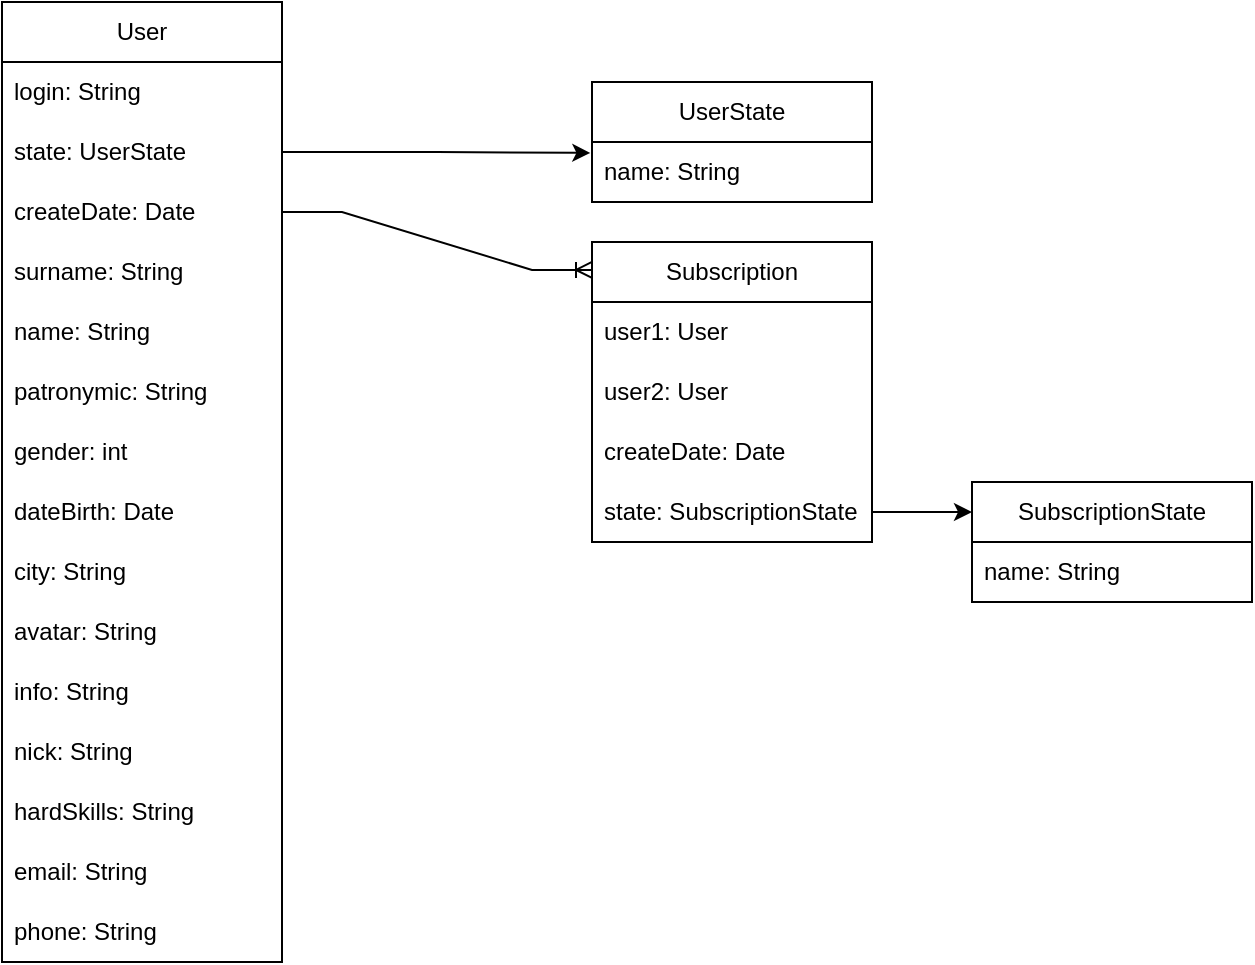 <mxfile version="22.1.11" type="github">
  <diagram name="Страница — 1" id="IgHQfLWayQtzPXfMzbqC">
    <mxGraphModel dx="1132" dy="504" grid="1" gridSize="10" guides="1" tooltips="1" connect="1" arrows="1" fold="1" page="1" pageScale="1" pageWidth="827" pageHeight="1169" math="0" shadow="0">
      <root>
        <mxCell id="0" />
        <mxCell id="1" parent="0" />
        <mxCell id="2Q12tab8kQpVXUO3w4a8-1" value="User" style="swimlane;fontStyle=0;childLayout=stackLayout;horizontal=1;startSize=30;horizontalStack=0;resizeParent=1;resizeParentMax=0;resizeLast=0;collapsible=1;marginBottom=0;whiteSpace=wrap;html=1;" parent="1" vertex="1">
          <mxGeometry x="60" y="260" width="140" height="480" as="geometry" />
        </mxCell>
        <mxCell id="2Q12tab8kQpVXUO3w4a8-2" value="login: String" style="text;strokeColor=none;fillColor=none;align=left;verticalAlign=middle;spacingLeft=4;spacingRight=4;overflow=hidden;points=[[0,0.5],[1,0.5]];portConstraint=eastwest;rotatable=0;whiteSpace=wrap;html=1;" parent="2Q12tab8kQpVXUO3w4a8-1" vertex="1">
          <mxGeometry y="30" width="140" height="30" as="geometry" />
        </mxCell>
        <mxCell id="2Q12tab8kQpVXUO3w4a8-3" value="state: UserState" style="text;strokeColor=none;fillColor=none;align=left;verticalAlign=middle;spacingLeft=4;spacingRight=4;overflow=hidden;points=[[0,0.5],[1,0.5]];portConstraint=eastwest;rotatable=0;whiteSpace=wrap;html=1;" parent="2Q12tab8kQpVXUO3w4a8-1" vertex="1">
          <mxGeometry y="60" width="140" height="30" as="geometry" />
        </mxCell>
        <mxCell id="2Q12tab8kQpVXUO3w4a8-4" value="createDate: Date" style="text;strokeColor=none;fillColor=none;align=left;verticalAlign=middle;spacingLeft=4;spacingRight=4;overflow=hidden;points=[[0,0.5],[1,0.5]];portConstraint=eastwest;rotatable=0;whiteSpace=wrap;html=1;" parent="2Q12tab8kQpVXUO3w4a8-1" vertex="1">
          <mxGeometry y="90" width="140" height="30" as="geometry" />
        </mxCell>
        <mxCell id="Vf--RQ6tZ1jLl2qF-S3j-1" value="surname: String" style="text;strokeColor=none;fillColor=none;align=left;verticalAlign=middle;spacingLeft=4;spacingRight=4;overflow=hidden;points=[[0,0.5],[1,0.5]];portConstraint=eastwest;rotatable=0;whiteSpace=wrap;html=1;" vertex="1" parent="2Q12tab8kQpVXUO3w4a8-1">
          <mxGeometry y="120" width="140" height="30" as="geometry" />
        </mxCell>
        <mxCell id="Vf--RQ6tZ1jLl2qF-S3j-2" value="name: String" style="text;strokeColor=none;fillColor=none;align=left;verticalAlign=middle;spacingLeft=4;spacingRight=4;overflow=hidden;points=[[0,0.5],[1,0.5]];portConstraint=eastwest;rotatable=0;whiteSpace=wrap;html=1;" vertex="1" parent="2Q12tab8kQpVXUO3w4a8-1">
          <mxGeometry y="150" width="140" height="30" as="geometry" />
        </mxCell>
        <mxCell id="Vf--RQ6tZ1jLl2qF-S3j-34" value="patronymic: String" style="text;strokeColor=none;fillColor=none;align=left;verticalAlign=middle;spacingLeft=4;spacingRight=4;overflow=hidden;points=[[0,0.5],[1,0.5]];portConstraint=eastwest;rotatable=0;whiteSpace=wrap;html=1;" vertex="1" parent="2Q12tab8kQpVXUO3w4a8-1">
          <mxGeometry y="180" width="140" height="30" as="geometry" />
        </mxCell>
        <mxCell id="Vf--RQ6tZ1jLl2qF-S3j-35" value="gender: int" style="text;strokeColor=none;fillColor=none;align=left;verticalAlign=middle;spacingLeft=4;spacingRight=4;overflow=hidden;points=[[0,0.5],[1,0.5]];portConstraint=eastwest;rotatable=0;whiteSpace=wrap;html=1;" vertex="1" parent="2Q12tab8kQpVXUO3w4a8-1">
          <mxGeometry y="210" width="140" height="30" as="geometry" />
        </mxCell>
        <mxCell id="Vf--RQ6tZ1jLl2qF-S3j-36" value="dateBirth: Date" style="text;strokeColor=none;fillColor=none;align=left;verticalAlign=middle;spacingLeft=4;spacingRight=4;overflow=hidden;points=[[0,0.5],[1,0.5]];portConstraint=eastwest;rotatable=0;whiteSpace=wrap;html=1;" vertex="1" parent="2Q12tab8kQpVXUO3w4a8-1">
          <mxGeometry y="240" width="140" height="30" as="geometry" />
        </mxCell>
        <mxCell id="Vf--RQ6tZ1jLl2qF-S3j-37" value="city: String" style="text;strokeColor=none;fillColor=none;align=left;verticalAlign=middle;spacingLeft=4;spacingRight=4;overflow=hidden;points=[[0,0.5],[1,0.5]];portConstraint=eastwest;rotatable=0;whiteSpace=wrap;html=1;" vertex="1" parent="2Q12tab8kQpVXUO3w4a8-1">
          <mxGeometry y="270" width="140" height="30" as="geometry" />
        </mxCell>
        <mxCell id="Vf--RQ6tZ1jLl2qF-S3j-38" value="avatar: String" style="text;strokeColor=none;fillColor=none;align=left;verticalAlign=middle;spacingLeft=4;spacingRight=4;overflow=hidden;points=[[0,0.5],[1,0.5]];portConstraint=eastwest;rotatable=0;whiteSpace=wrap;html=1;" vertex="1" parent="2Q12tab8kQpVXUO3w4a8-1">
          <mxGeometry y="300" width="140" height="30" as="geometry" />
        </mxCell>
        <mxCell id="Vf--RQ6tZ1jLl2qF-S3j-39" value="info: String" style="text;strokeColor=none;fillColor=none;align=left;verticalAlign=middle;spacingLeft=4;spacingRight=4;overflow=hidden;points=[[0,0.5],[1,0.5]];portConstraint=eastwest;rotatable=0;whiteSpace=wrap;html=1;" vertex="1" parent="2Q12tab8kQpVXUO3w4a8-1">
          <mxGeometry y="330" width="140" height="30" as="geometry" />
        </mxCell>
        <mxCell id="Vf--RQ6tZ1jLl2qF-S3j-40" value="nick: String" style="text;strokeColor=none;fillColor=none;align=left;verticalAlign=middle;spacingLeft=4;spacingRight=4;overflow=hidden;points=[[0,0.5],[1,0.5]];portConstraint=eastwest;rotatable=0;whiteSpace=wrap;html=1;" vertex="1" parent="2Q12tab8kQpVXUO3w4a8-1">
          <mxGeometry y="360" width="140" height="30" as="geometry" />
        </mxCell>
        <mxCell id="Vf--RQ6tZ1jLl2qF-S3j-41" value="hardSkills: String" style="text;strokeColor=none;fillColor=none;align=left;verticalAlign=middle;spacingLeft=4;spacingRight=4;overflow=hidden;points=[[0,0.5],[1,0.5]];portConstraint=eastwest;rotatable=0;whiteSpace=wrap;html=1;" vertex="1" parent="2Q12tab8kQpVXUO3w4a8-1">
          <mxGeometry y="390" width="140" height="30" as="geometry" />
        </mxCell>
        <mxCell id="Vf--RQ6tZ1jLl2qF-S3j-42" value="email: String" style="text;strokeColor=none;fillColor=none;align=left;verticalAlign=middle;spacingLeft=4;spacingRight=4;overflow=hidden;points=[[0,0.5],[1,0.5]];portConstraint=eastwest;rotatable=0;whiteSpace=wrap;html=1;" vertex="1" parent="2Q12tab8kQpVXUO3w4a8-1">
          <mxGeometry y="420" width="140" height="30" as="geometry" />
        </mxCell>
        <mxCell id="Vf--RQ6tZ1jLl2qF-S3j-43" value="phone: String" style="text;strokeColor=none;fillColor=none;align=left;verticalAlign=middle;spacingLeft=4;spacingRight=4;overflow=hidden;points=[[0,0.5],[1,0.5]];portConstraint=eastwest;rotatable=0;whiteSpace=wrap;html=1;" vertex="1" parent="2Q12tab8kQpVXUO3w4a8-1">
          <mxGeometry y="450" width="140" height="30" as="geometry" />
        </mxCell>
        <mxCell id="2Q12tab8kQpVXUO3w4a8-10" value="Subscription" style="swimlane;fontStyle=0;childLayout=stackLayout;horizontal=1;startSize=30;horizontalStack=0;resizeParent=1;resizeParentMax=0;resizeLast=0;collapsible=1;marginBottom=0;whiteSpace=wrap;html=1;" parent="1" vertex="1">
          <mxGeometry x="355" y="380" width="140" height="150" as="geometry" />
        </mxCell>
        <mxCell id="2Q12tab8kQpVXUO3w4a8-11" value="user1: User" style="text;strokeColor=none;fillColor=none;align=left;verticalAlign=middle;spacingLeft=4;spacingRight=4;overflow=hidden;points=[[0,0.5],[1,0.5]];portConstraint=eastwest;rotatable=0;whiteSpace=wrap;html=1;" parent="2Q12tab8kQpVXUO3w4a8-10" vertex="1">
          <mxGeometry y="30" width="140" height="30" as="geometry" />
        </mxCell>
        <mxCell id="2Q12tab8kQpVXUO3w4a8-12" value="user2: User" style="text;strokeColor=none;fillColor=none;align=left;verticalAlign=middle;spacingLeft=4;spacingRight=4;overflow=hidden;points=[[0,0.5],[1,0.5]];portConstraint=eastwest;rotatable=0;whiteSpace=wrap;html=1;" parent="2Q12tab8kQpVXUO3w4a8-10" vertex="1">
          <mxGeometry y="60" width="140" height="30" as="geometry" />
        </mxCell>
        <mxCell id="2Q12tab8kQpVXUO3w4a8-13" value="createDate: Date" style="text;strokeColor=none;fillColor=none;align=left;verticalAlign=middle;spacingLeft=4;spacingRight=4;overflow=hidden;points=[[0,0.5],[1,0.5]];portConstraint=eastwest;rotatable=0;whiteSpace=wrap;html=1;" parent="2Q12tab8kQpVXUO3w4a8-10" vertex="1">
          <mxGeometry y="90" width="140" height="30" as="geometry" />
        </mxCell>
        <mxCell id="2Q12tab8kQpVXUO3w4a8-14" value="state: SubscriptionState" style="text;strokeColor=none;fillColor=none;align=left;verticalAlign=middle;spacingLeft=4;spacingRight=4;overflow=hidden;points=[[0,0.5],[1,0.5]];portConstraint=eastwest;rotatable=0;whiteSpace=wrap;html=1;" parent="2Q12tab8kQpVXUO3w4a8-10" vertex="1">
          <mxGeometry y="120" width="140" height="30" as="geometry" />
        </mxCell>
        <mxCell id="2Q12tab8kQpVXUO3w4a8-19" value="UserState" style="swimlane;fontStyle=0;childLayout=stackLayout;horizontal=1;startSize=30;horizontalStack=0;resizeParent=1;resizeParentMax=0;resizeLast=0;collapsible=1;marginBottom=0;whiteSpace=wrap;html=1;" parent="1" vertex="1">
          <mxGeometry x="355" y="300" width="140" height="60" as="geometry" />
        </mxCell>
        <mxCell id="2Q12tab8kQpVXUO3w4a8-20" value="name: String" style="text;strokeColor=none;fillColor=none;align=left;verticalAlign=middle;spacingLeft=4;spacingRight=4;overflow=hidden;points=[[0,0.5],[1,0.5]];portConstraint=eastwest;rotatable=0;whiteSpace=wrap;html=1;" parent="2Q12tab8kQpVXUO3w4a8-19" vertex="1">
          <mxGeometry y="30" width="140" height="30" as="geometry" />
        </mxCell>
        <mxCell id="2Q12tab8kQpVXUO3w4a8-23" value="SubscriptionState" style="swimlane;fontStyle=0;childLayout=stackLayout;horizontal=1;startSize=30;horizontalStack=0;resizeParent=1;resizeParentMax=0;resizeLast=0;collapsible=1;marginBottom=0;whiteSpace=wrap;html=1;" parent="1" vertex="1">
          <mxGeometry x="545" y="500" width="140" height="60" as="geometry" />
        </mxCell>
        <mxCell id="2Q12tab8kQpVXUO3w4a8-24" value="name: String" style="text;strokeColor=none;fillColor=none;align=left;verticalAlign=middle;spacingLeft=4;spacingRight=4;overflow=hidden;points=[[0,0.5],[1,0.5]];portConstraint=eastwest;rotatable=0;whiteSpace=wrap;html=1;" parent="2Q12tab8kQpVXUO3w4a8-23" vertex="1">
          <mxGeometry y="30" width="140" height="30" as="geometry" />
        </mxCell>
        <mxCell id="2Q12tab8kQpVXUO3w4a8-46" value="" style="edgeStyle=orthogonalEdgeStyle;rounded=0;orthogonalLoop=1;jettySize=auto;html=1;entryX=0;entryY=0.25;entryDx=0;entryDy=0;" parent="1" source="2Q12tab8kQpVXUO3w4a8-14" target="2Q12tab8kQpVXUO3w4a8-23" edge="1">
          <mxGeometry relative="1" as="geometry" />
        </mxCell>
        <mxCell id="2Q12tab8kQpVXUO3w4a8-51" value="" style="edgeStyle=entityRelationEdgeStyle;fontSize=12;html=1;endArrow=ERoneToMany;rounded=0;entryX=0;entryY=0.093;entryDx=0;entryDy=0;entryPerimeter=0;exitX=1;exitY=0.5;exitDx=0;exitDy=0;" parent="1" source="2Q12tab8kQpVXUO3w4a8-4" target="2Q12tab8kQpVXUO3w4a8-10" edge="1">
          <mxGeometry width="100" height="100" relative="1" as="geometry">
            <mxPoint x="170" y="462" as="sourcePoint" />
            <mxPoint x="314" y="430" as="targetPoint" />
          </mxGeometry>
        </mxCell>
        <mxCell id="2Q12tab8kQpVXUO3w4a8-52" style="edgeStyle=orthogonalEdgeStyle;rounded=0;orthogonalLoop=1;jettySize=auto;html=1;entryX=-0.006;entryY=0.182;entryDx=0;entryDy=0;entryPerimeter=0;" parent="1" source="2Q12tab8kQpVXUO3w4a8-3" target="2Q12tab8kQpVXUO3w4a8-20" edge="1">
          <mxGeometry relative="1" as="geometry" />
        </mxCell>
      </root>
    </mxGraphModel>
  </diagram>
</mxfile>
